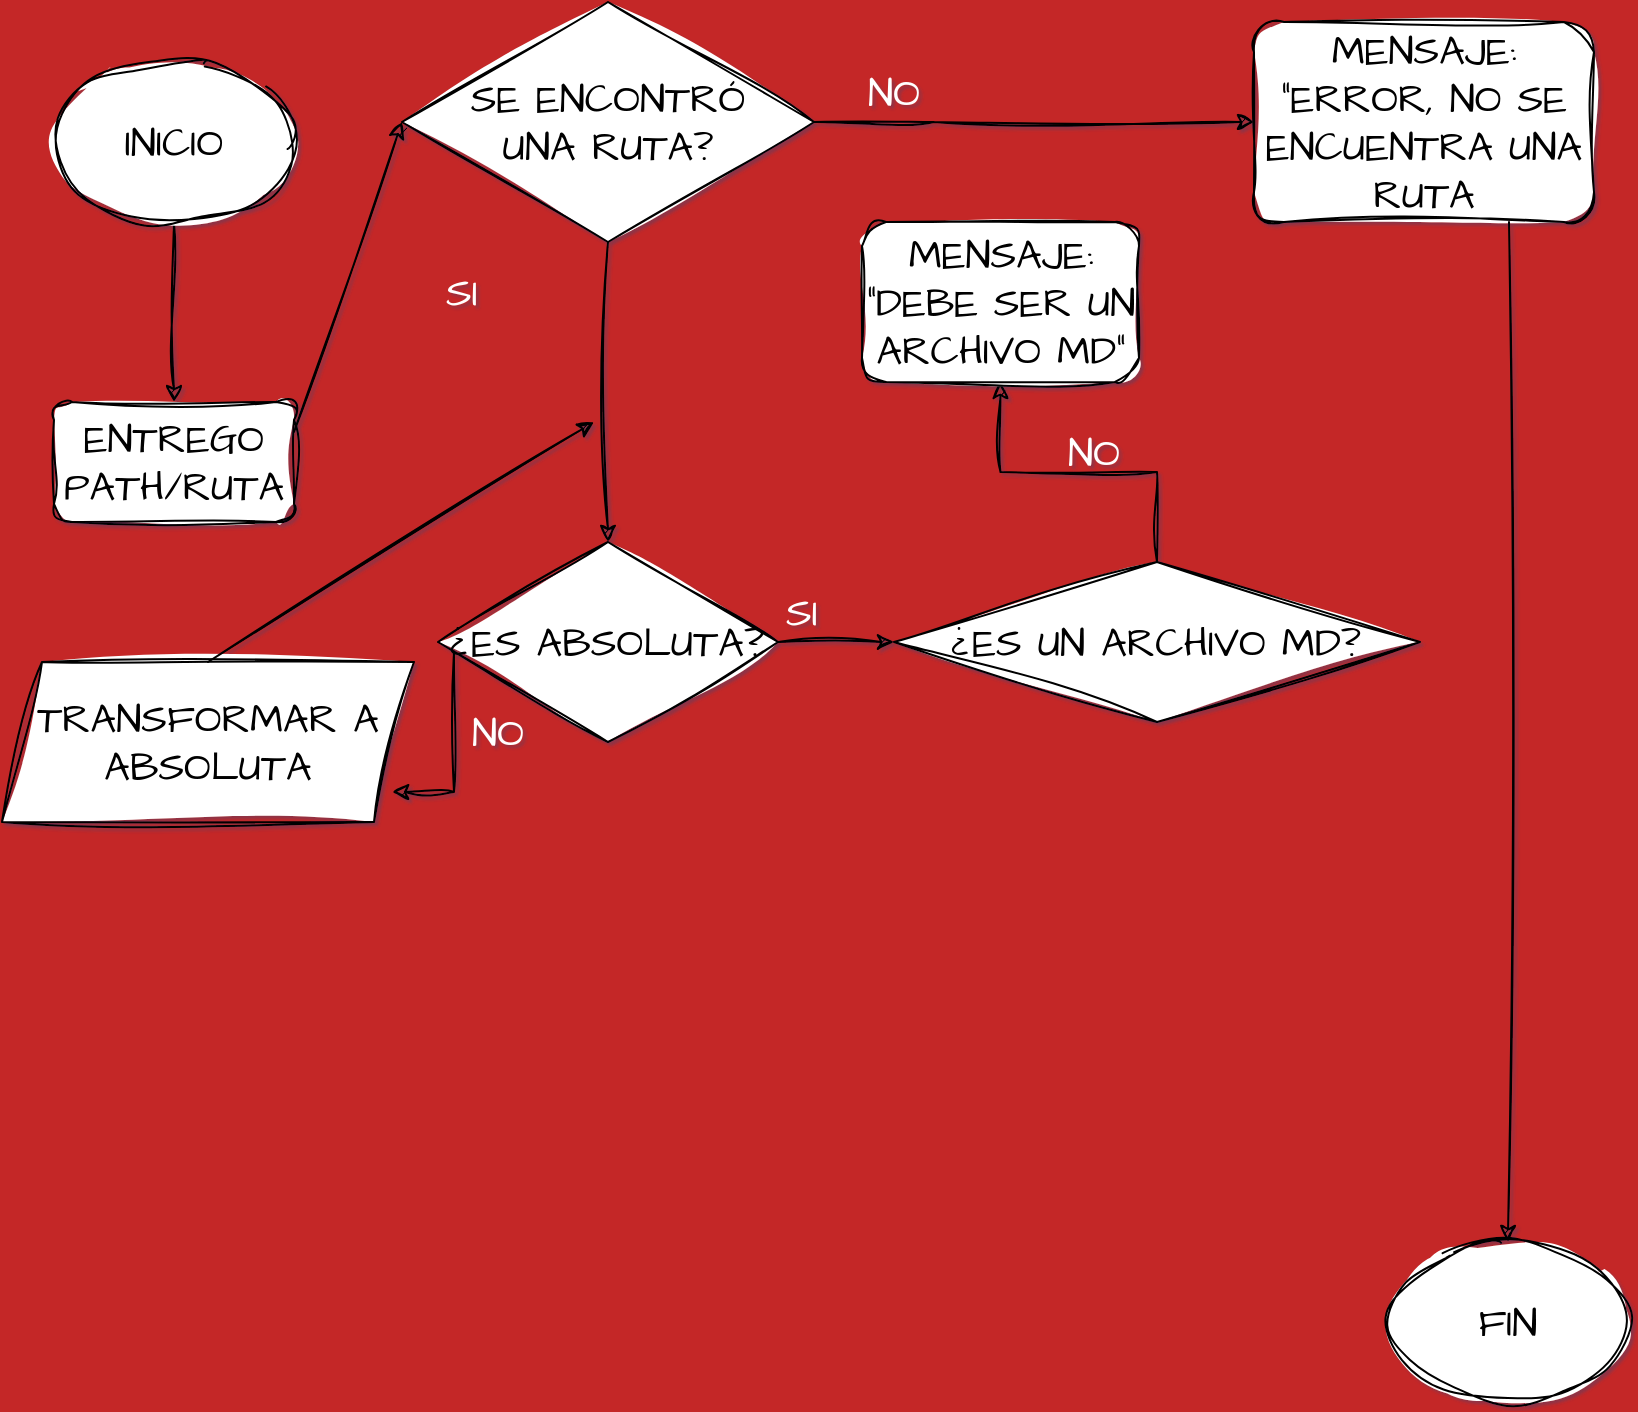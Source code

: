 <mxfile version="21.6.8" type="github">
  <diagram id="C5RBs43oDa-KdzZeNtuy" name="Page-1">
    <mxGraphModel dx="1434" dy="790" grid="1" gridSize="10" guides="1" tooltips="1" connect="1" arrows="1" fold="1" page="1" pageScale="1" pageWidth="827" pageHeight="1169" background="#C42727" math="0" shadow="1">
      <root>
        <mxCell id="WIyWlLk6GJQsqaUBKTNV-0" />
        <mxCell id="WIyWlLk6GJQsqaUBKTNV-1" parent="WIyWlLk6GJQsqaUBKTNV-0" />
        <mxCell id="AANmzDxmk-AtK8dth1l0-2" value="" style="edgeStyle=orthogonalEdgeStyle;rounded=0;sketch=1;hachureGap=4;jiggle=2;curveFitting=1;orthogonalLoop=1;jettySize=auto;html=1;fontFamily=Architects Daughter;fontSource=https%3A%2F%2Ffonts.googleapis.com%2Fcss%3Ffamily%3DArchitects%2BDaughter;fontSize=16;" edge="1" parent="WIyWlLk6GJQsqaUBKTNV-1" source="AANmzDxmk-AtK8dth1l0-0" target="AANmzDxmk-AtK8dth1l0-1">
          <mxGeometry relative="1" as="geometry" />
        </mxCell>
        <mxCell id="AANmzDxmk-AtK8dth1l0-0" value="INICIO" style="ellipse;whiteSpace=wrap;html=1;sketch=1;hachureGap=4;jiggle=2;curveFitting=1;fontFamily=Architects Daughter;fontSource=https%3A%2F%2Ffonts.googleapis.com%2Fcss%3Ffamily%3DArchitects%2BDaughter;fontSize=20;" vertex="1" parent="WIyWlLk6GJQsqaUBKTNV-1">
          <mxGeometry x="40" y="40" width="120" height="80" as="geometry" />
        </mxCell>
        <mxCell id="AANmzDxmk-AtK8dth1l0-1" value="ENTREGO PATH/RUTA" style="rounded=1;whiteSpace=wrap;html=1;fontSize=20;fontFamily=Architects Daughter;sketch=1;hachureGap=4;jiggle=2;curveFitting=1;fontSource=https%3A%2F%2Ffonts.googleapis.com%2Fcss%3Ffamily%3DArchitects%2BDaughter;" vertex="1" parent="WIyWlLk6GJQsqaUBKTNV-1">
          <mxGeometry x="40" y="210" width="120" height="60" as="geometry" />
        </mxCell>
        <mxCell id="AANmzDxmk-AtK8dth1l0-3" value="" style="endArrow=classic;html=1;rounded=0;sketch=1;hachureGap=4;jiggle=2;curveFitting=1;fontFamily=Architects Daughter;fontSource=https%3A%2F%2Ffonts.googleapis.com%2Fcss%3Ffamily%3DArchitects%2BDaughter;fontSize=16;exitX=1;exitY=0.25;exitDx=0;exitDy=0;entryX=0;entryY=0.5;entryDx=0;entryDy=0;" edge="1" parent="WIyWlLk6GJQsqaUBKTNV-1" source="AANmzDxmk-AtK8dth1l0-1" target="AANmzDxmk-AtK8dth1l0-4">
          <mxGeometry width="50" height="50" relative="1" as="geometry">
            <mxPoint x="160" y="210" as="sourcePoint" />
            <mxPoint x="200" y="80" as="targetPoint" />
          </mxGeometry>
        </mxCell>
        <mxCell id="AANmzDxmk-AtK8dth1l0-18" value="" style="edgeStyle=orthogonalEdgeStyle;rounded=0;sketch=1;hachureGap=4;jiggle=2;curveFitting=1;orthogonalLoop=1;jettySize=auto;html=1;fontFamily=Architects Daughter;fontSource=https%3A%2F%2Ffonts.googleapis.com%2Fcss%3Ffamily%3DArchitects%2BDaughter;fontSize=16;" edge="1" parent="WIyWlLk6GJQsqaUBKTNV-1" source="AANmzDxmk-AtK8dth1l0-4" target="AANmzDxmk-AtK8dth1l0-17">
          <mxGeometry relative="1" as="geometry" />
        </mxCell>
        <mxCell id="AANmzDxmk-AtK8dth1l0-4" value="SE ENCONTRÓ&lt;br&gt;UNA RUTA?" style="rhombus;whiteSpace=wrap;html=1;sketch=1;hachureGap=4;jiggle=2;curveFitting=1;fontFamily=Architects Daughter;fontSource=https%3A%2F%2Ffonts.googleapis.com%2Fcss%3Ffamily%3DArchitects%2BDaughter;fontSize=20;" vertex="1" parent="WIyWlLk6GJQsqaUBKTNV-1">
          <mxGeometry x="214" y="10" width="206" height="120" as="geometry" />
        </mxCell>
        <mxCell id="AANmzDxmk-AtK8dth1l0-5" value="&lt;p style=&quot;line-height: 120%;&quot;&gt;&lt;font color=&quot;#ffffff&quot;&gt;SI&lt;/font&gt;&lt;/p&gt;" style="text;html=1;strokeColor=none;fillColor=none;align=center;verticalAlign=middle;whiteSpace=wrap;rounded=0;fontSize=20;fontFamily=Architects Daughter;" vertex="1" parent="WIyWlLk6GJQsqaUBKTNV-1">
          <mxGeometry x="214" y="140" width="60" height="30" as="geometry" />
        </mxCell>
        <mxCell id="AANmzDxmk-AtK8dth1l0-6" value="&lt;p style=&quot;line-height: 120%;&quot;&gt;&lt;font color=&quot;#ffffff&quot;&gt;NO&lt;/font&gt;&lt;/p&gt;" style="text;html=1;strokeColor=none;fillColor=none;align=center;verticalAlign=middle;whiteSpace=wrap;rounded=0;fontSize=20;fontFamily=Architects Daughter;" vertex="1" parent="WIyWlLk6GJQsqaUBKTNV-1">
          <mxGeometry x="530" y="220" width="60" height="30" as="geometry" />
        </mxCell>
        <mxCell id="AANmzDxmk-AtK8dth1l0-7" value="&lt;p style=&quot;line-height: 120%;&quot;&gt;&lt;font color=&quot;#ffffff&quot;&gt;SI&lt;/font&gt;&lt;/p&gt;" style="text;html=1;strokeColor=none;fillColor=none;align=center;verticalAlign=middle;whiteSpace=wrap;rounded=0;fontSize=20;fontFamily=Architects Daughter;" vertex="1" parent="WIyWlLk6GJQsqaUBKTNV-1">
          <mxGeometry x="384" y="300" width="60" height="30" as="geometry" />
        </mxCell>
        <mxCell id="AANmzDxmk-AtK8dth1l0-8" value="&lt;p style=&quot;line-height: 120%;&quot;&gt;&lt;font color=&quot;#ffffff&quot;&gt;NO&lt;/font&gt;&lt;/p&gt;" style="text;html=1;strokeColor=none;fillColor=none;align=center;verticalAlign=middle;whiteSpace=wrap;rounded=0;fontSize=20;fontFamily=Architects Daughter;" vertex="1" parent="WIyWlLk6GJQsqaUBKTNV-1">
          <mxGeometry x="232" y="360" width="60" height="30" as="geometry" />
        </mxCell>
        <mxCell id="AANmzDxmk-AtK8dth1l0-9" value="&lt;p style=&quot;line-height: 120%;&quot;&gt;&lt;font color=&quot;#ffffff&quot;&gt;NO&lt;/font&gt;&lt;/p&gt;" style="text;html=1;strokeColor=none;fillColor=none;align=center;verticalAlign=middle;whiteSpace=wrap;rounded=0;fontSize=20;fontFamily=Architects Daughter;" vertex="1" parent="WIyWlLk6GJQsqaUBKTNV-1">
          <mxGeometry x="430" y="40" width="60" height="30" as="geometry" />
        </mxCell>
        <mxCell id="AANmzDxmk-AtK8dth1l0-10" style="edgeStyle=orthogonalEdgeStyle;rounded=0;sketch=1;hachureGap=4;jiggle=2;curveFitting=1;orthogonalLoop=1;jettySize=auto;html=1;exitX=0.5;exitY=1;exitDx=0;exitDy=0;fontFamily=Architects Daughter;fontSource=https%3A%2F%2Ffonts.googleapis.com%2Fcss%3Ffamily%3DArchitects%2BDaughter;fontSize=16;" edge="1" parent="WIyWlLk6GJQsqaUBKTNV-1" source="AANmzDxmk-AtK8dth1l0-6" target="AANmzDxmk-AtK8dth1l0-6">
          <mxGeometry relative="1" as="geometry" />
        </mxCell>
        <mxCell id="AANmzDxmk-AtK8dth1l0-11" value="FIN" style="ellipse;whiteSpace=wrap;html=1;sketch=1;hachureGap=4;jiggle=2;curveFitting=1;fontFamily=Architects Daughter;fontSource=https%3A%2F%2Ffonts.googleapis.com%2Fcss%3Ffamily%3DArchitects%2BDaughter;fontSize=20;" vertex="1" parent="WIyWlLk6GJQsqaUBKTNV-1">
          <mxGeometry x="707" y="630" width="120" height="80" as="geometry" />
        </mxCell>
        <mxCell id="AANmzDxmk-AtK8dth1l0-14" value="" style="endArrow=classic;html=1;rounded=0;sketch=1;hachureGap=4;jiggle=2;curveFitting=1;fontFamily=Architects Daughter;fontSource=https%3A%2F%2Ffonts.googleapis.com%2Fcss%3Ffamily%3DArchitects%2BDaughter;fontSize=16;exitX=1;exitY=0.5;exitDx=0;exitDy=0;" edge="1" parent="WIyWlLk6GJQsqaUBKTNV-1" source="AANmzDxmk-AtK8dth1l0-4" target="AANmzDxmk-AtK8dth1l0-15">
          <mxGeometry width="50" height="50" relative="1" as="geometry">
            <mxPoint x="420" y="70" as="sourcePoint" />
            <mxPoint x="560" y="70" as="targetPoint" />
            <Array as="points">
              <mxPoint x="480" y="70" />
            </Array>
          </mxGeometry>
        </mxCell>
        <mxCell id="AANmzDxmk-AtK8dth1l0-15" value="MENSAJE: &quot;ERROR, NO SE ENCUENTRA UNA RUTA" style="rounded=1;whiteSpace=wrap;html=1;sketch=1;hachureGap=4;jiggle=2;curveFitting=1;fontFamily=Architects Daughter;fontSource=https%3A%2F%2Ffonts.googleapis.com%2Fcss%3Ffamily%3DArchitects%2BDaughter;fontSize=20;" vertex="1" parent="WIyWlLk6GJQsqaUBKTNV-1">
          <mxGeometry x="640" y="20" width="170" height="100" as="geometry" />
        </mxCell>
        <mxCell id="AANmzDxmk-AtK8dth1l0-16" value="" style="endArrow=classic;html=1;rounded=0;sketch=1;hachureGap=4;jiggle=2;curveFitting=1;fontFamily=Architects Daughter;fontSource=https%3A%2F%2Ffonts.googleapis.com%2Fcss%3Ffamily%3DArchitects%2BDaughter;fontSize=16;exitX=0.75;exitY=1;exitDx=0;exitDy=0;" edge="1" parent="WIyWlLk6GJQsqaUBKTNV-1" source="AANmzDxmk-AtK8dth1l0-15" target="AANmzDxmk-AtK8dth1l0-11">
          <mxGeometry width="50" height="50" relative="1" as="geometry">
            <mxPoint x="710" y="350" as="sourcePoint" />
            <mxPoint x="760" y="300" as="targetPoint" />
          </mxGeometry>
        </mxCell>
        <mxCell id="AANmzDxmk-AtK8dth1l0-20" value="" style="edgeStyle=orthogonalEdgeStyle;rounded=0;sketch=1;hachureGap=4;jiggle=2;curveFitting=1;orthogonalLoop=1;jettySize=auto;html=1;fontFamily=Architects Daughter;fontSource=https%3A%2F%2Ffonts.googleapis.com%2Fcss%3Ffamily%3DArchitects%2BDaughter;fontSize=16;entryX=0.053;entryY=0.188;entryDx=0;entryDy=0;entryPerimeter=0;" edge="1" parent="WIyWlLk6GJQsqaUBKTNV-1" source="AANmzDxmk-AtK8dth1l0-17" target="AANmzDxmk-AtK8dth1l0-19">
          <mxGeometry relative="1" as="geometry">
            <Array as="points">
              <mxPoint x="240" y="405" />
            </Array>
          </mxGeometry>
        </mxCell>
        <mxCell id="AANmzDxmk-AtK8dth1l0-25" value="" style="edgeStyle=orthogonalEdgeStyle;rounded=0;sketch=1;hachureGap=4;jiggle=2;curveFitting=1;orthogonalLoop=1;jettySize=auto;html=1;fontFamily=Architects Daughter;fontSource=https%3A%2F%2Ffonts.googleapis.com%2Fcss%3Ffamily%3DArchitects%2BDaughter;fontSize=16;" edge="1" parent="WIyWlLk6GJQsqaUBKTNV-1" source="AANmzDxmk-AtK8dth1l0-17" target="AANmzDxmk-AtK8dth1l0-24">
          <mxGeometry relative="1" as="geometry" />
        </mxCell>
        <mxCell id="AANmzDxmk-AtK8dth1l0-17" value="¿ES ABSOLUTA?" style="rhombus;whiteSpace=wrap;html=1;fontSize=20;fontFamily=Architects Daughter;sketch=1;hachureGap=4;jiggle=2;curveFitting=1;fontSource=https%3A%2F%2Ffonts.googleapis.com%2Fcss%3Ffamily%3DArchitects%2BDaughter;" vertex="1" parent="WIyWlLk6GJQsqaUBKTNV-1">
          <mxGeometry x="232" y="280" width="170" height="100" as="geometry" />
        </mxCell>
        <mxCell id="AANmzDxmk-AtK8dth1l0-19" value="TRANSFORMAR A ABSOLUTA" style="shape=parallelogram;perimeter=parallelogramPerimeter;whiteSpace=wrap;html=1;fixedSize=1;fontSize=20;fontFamily=Architects Daughter;sketch=1;hachureGap=4;jiggle=2;curveFitting=1;fontSource=https%3A%2F%2Ffonts.googleapis.com%2Fcss%3Ffamily%3DArchitects%2BDaughter;direction=west;" vertex="1" parent="WIyWlLk6GJQsqaUBKTNV-1">
          <mxGeometry x="14" y="340" width="206" height="80" as="geometry" />
        </mxCell>
        <mxCell id="AANmzDxmk-AtK8dth1l0-21" value="" style="endArrow=classic;html=1;rounded=0;sketch=1;hachureGap=4;jiggle=2;curveFitting=1;fontFamily=Architects Daughter;fontSource=https%3A%2F%2Ffonts.googleapis.com%2Fcss%3Ffamily%3DArchitects%2BDaughter;fontSize=16;exitX=0.5;exitY=1;exitDx=0;exitDy=0;" edge="1" parent="WIyWlLk6GJQsqaUBKTNV-1" source="AANmzDxmk-AtK8dth1l0-19">
          <mxGeometry width="50" height="50" relative="1" as="geometry">
            <mxPoint x="130" y="310" as="sourcePoint" />
            <mxPoint x="310" y="220" as="targetPoint" />
          </mxGeometry>
        </mxCell>
        <mxCell id="AANmzDxmk-AtK8dth1l0-29" value="" style="edgeStyle=orthogonalEdgeStyle;rounded=0;sketch=1;hachureGap=4;jiggle=2;curveFitting=1;orthogonalLoop=1;jettySize=auto;html=1;fontFamily=Architects Daughter;fontSource=https%3A%2F%2Ffonts.googleapis.com%2Fcss%3Ffamily%3DArchitects%2BDaughter;fontSize=16;" edge="1" parent="WIyWlLk6GJQsqaUBKTNV-1" source="AANmzDxmk-AtK8dth1l0-24" target="AANmzDxmk-AtK8dth1l0-28">
          <mxGeometry relative="1" as="geometry" />
        </mxCell>
        <mxCell id="AANmzDxmk-AtK8dth1l0-24" value="¿ES UN ARCHIVO MD?" style="rhombus;whiteSpace=wrap;html=1;fontSize=20;fontFamily=Architects Daughter;sketch=1;hachureGap=4;jiggle=2;curveFitting=1;fontSource=https%3A%2F%2Ffonts.googleapis.com%2Fcss%3Ffamily%3DArchitects%2BDaughter;" vertex="1" parent="WIyWlLk6GJQsqaUBKTNV-1">
          <mxGeometry x="460" y="290" width="263" height="80" as="geometry" />
        </mxCell>
        <mxCell id="AANmzDxmk-AtK8dth1l0-28" value="MENSAJE: &quot;DEBE SER UN ARCHIVO MD&quot;" style="rounded=1;whiteSpace=wrap;html=1;fontSize=20;fontFamily=Architects Daughter;sketch=1;hachureGap=4;jiggle=2;curveFitting=1;fontSource=https%3A%2F%2Ffonts.googleapis.com%2Fcss%3Ffamily%3DArchitects%2BDaughter;" vertex="1" parent="WIyWlLk6GJQsqaUBKTNV-1">
          <mxGeometry x="444" y="120" width="138.5" height="80" as="geometry" />
        </mxCell>
      </root>
    </mxGraphModel>
  </diagram>
</mxfile>
